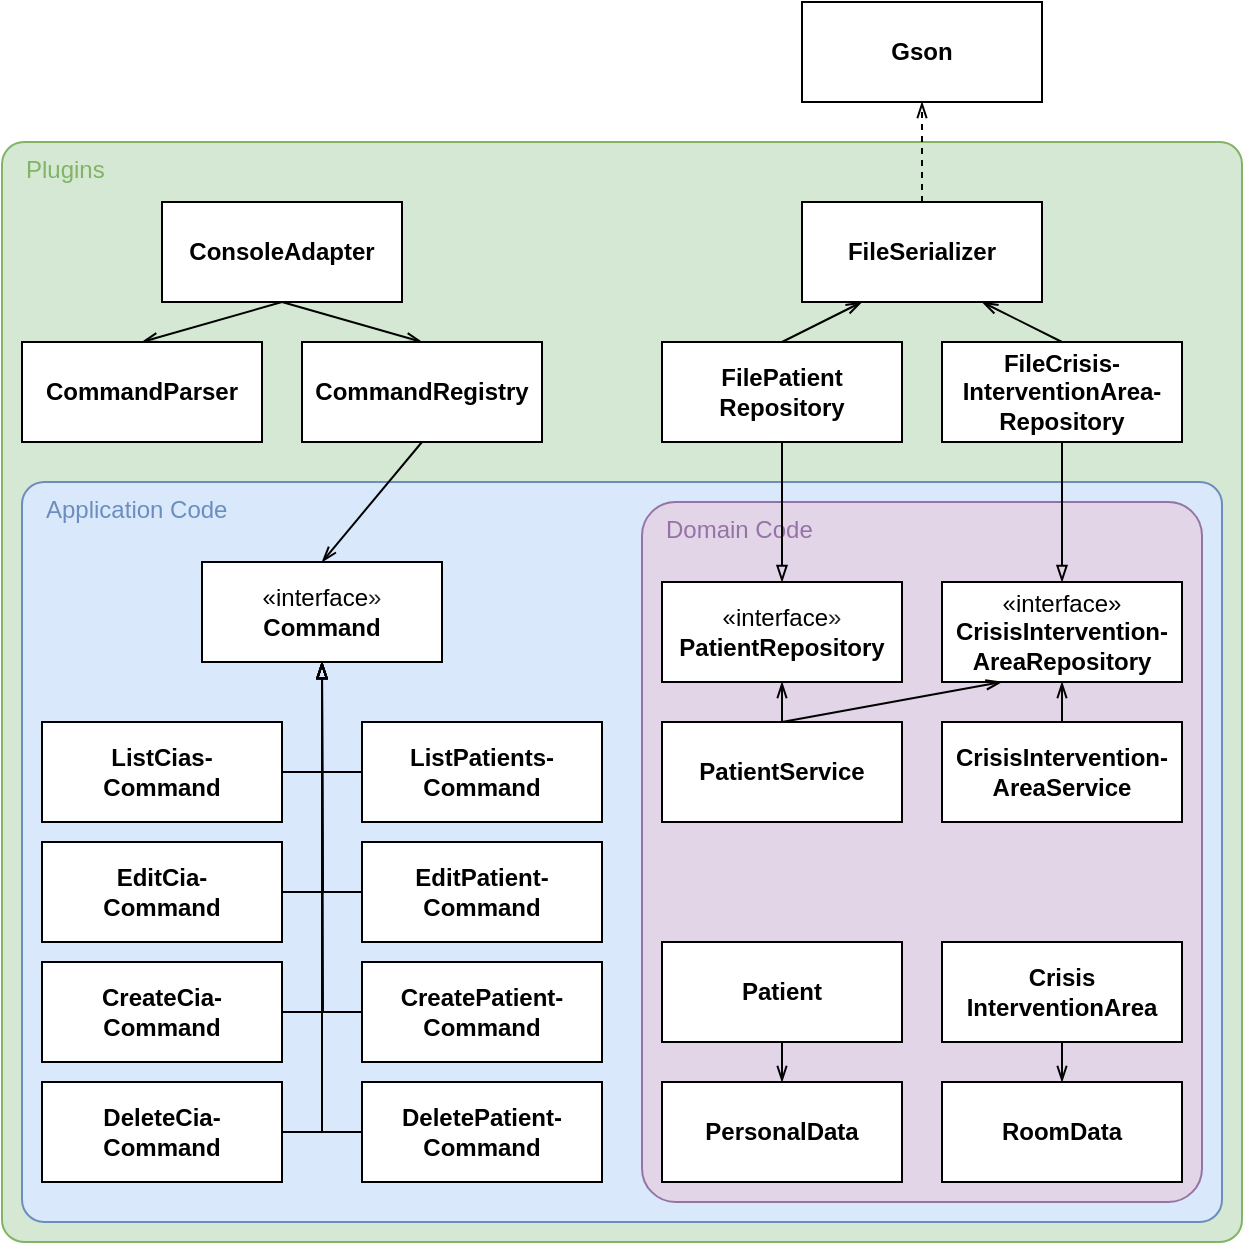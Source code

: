 <mxfile version="26.1.1">
  <diagram name="Page-1" id="HXpyyeB6FARbqLuSaLaP">
    <mxGraphModel dx="958" dy="882" grid="1" gridSize="10" guides="1" tooltips="1" connect="1" arrows="1" fold="1" page="1" pageScale="1" pageWidth="827" pageHeight="1169" math="0" shadow="0">
      <root>
        <mxCell id="0" />
        <mxCell id="1" parent="0" />
        <mxCell id="ciugVP7JTnhn2zJ3oB86-10" value="&amp;nbsp;&amp;nbsp; Plugins" style="rounded=1;whiteSpace=wrap;html=1;fillColor=#d5e8d4;strokeColor=#82B366;align=left;verticalAlign=top;fontColor=#82B366;arcSize=2;" parent="1" vertex="1">
          <mxGeometry x="190" y="600" width="620" height="550" as="geometry" />
        </mxCell>
        <mxCell id="ciugVP7JTnhn2zJ3oB86-9" value="&amp;nbsp; &amp;nbsp;Application Code" style="rounded=1;whiteSpace=wrap;html=1;fillColor=#dae8fc;strokeColor=#6c8ebf;align=left;verticalAlign=top;fontColor=#6C8EBF;arcSize=3;" parent="1" vertex="1">
          <mxGeometry x="200" y="770" width="600" height="370" as="geometry" />
        </mxCell>
        <mxCell id="ciugVP7JTnhn2zJ3oB86-8" value="&amp;nbsp; &amp;nbsp;Domain Code" style="rounded=1;whiteSpace=wrap;html=1;fillColor=#e1d5e7;strokeColor=#9673a6;align=left;verticalAlign=top;fontStyle=0;fontColor=#9673A6;arcSize=6;" parent="1" vertex="1">
          <mxGeometry x="510" y="780" width="280" height="350" as="geometry" />
        </mxCell>
        <mxCell id="ciugVP7JTnhn2zJ3oB86-12" value="PersonalData" style="rounded=0;whiteSpace=wrap;html=1;fontStyle=1" parent="1" vertex="1">
          <mxGeometry x="520" y="1070" width="120" height="50" as="geometry" />
        </mxCell>
        <mxCell id="ciugVP7JTnhn2zJ3oB86-21" style="rounded=0;orthogonalLoop=1;jettySize=auto;html=1;exitX=0.5;exitY=1;exitDx=0;exitDy=0;entryX=0.5;entryY=0;entryDx=0;entryDy=0;endArrow=openThin;endFill=0;" parent="1" source="ciugVP7JTnhn2zJ3oB86-13" target="ciugVP7JTnhn2zJ3oB86-12" edge="1">
          <mxGeometry relative="1" as="geometry" />
        </mxCell>
        <mxCell id="ciugVP7JTnhn2zJ3oB86-13" value="Patient" style="rounded=0;whiteSpace=wrap;html=1;fontStyle=1" parent="1" vertex="1">
          <mxGeometry x="520" y="1000" width="120" height="50" as="geometry" />
        </mxCell>
        <mxCell id="ciugVP7JTnhn2zJ3oB86-18" style="rounded=0;orthogonalLoop=1;jettySize=auto;html=1;exitX=0.5;exitY=1;exitDx=0;exitDy=0;entryX=0.5;entryY=0;entryDx=0;entryDy=0;endArrow=openThin;endFill=0;" parent="1" source="ciugVP7JTnhn2zJ3oB86-16" target="ciugVP7JTnhn2zJ3oB86-17" edge="1">
          <mxGeometry relative="1" as="geometry" />
        </mxCell>
        <mxCell id="ciugVP7JTnhn2zJ3oB86-16" value="Crisis&lt;div&gt;Intervention&lt;span style=&quot;background-color: transparent; color: light-dark(rgb(0, 0, 0), rgb(255, 255, 255));&quot;&gt;Area&lt;/span&gt;&lt;/div&gt;" style="rounded=0;whiteSpace=wrap;html=1;fontStyle=1" parent="1" vertex="1">
          <mxGeometry x="660" y="1000" width="120" height="50" as="geometry" />
        </mxCell>
        <mxCell id="ciugVP7JTnhn2zJ3oB86-17" value="RoomData" style="rounded=0;whiteSpace=wrap;html=1;fontStyle=1" parent="1" vertex="1">
          <mxGeometry x="660" y="1070" width="120" height="50" as="geometry" />
        </mxCell>
        <mxCell id="ciugVP7JTnhn2zJ3oB86-40" style="edgeStyle=orthogonalEdgeStyle;rounded=0;orthogonalLoop=1;jettySize=auto;html=1;exitX=0.5;exitY=1;exitDx=0;exitDy=0;entryX=0.5;entryY=0;entryDx=0;entryDy=0;endArrow=blockThin;endFill=0;" parent="1" source="ciugVP7JTnhn2zJ3oB86-32" target="ciugVP7JTnhn2zJ3oB86-22" edge="1">
          <mxGeometry relative="1" as="geometry" />
        </mxCell>
        <mxCell id="ciugVP7JTnhn2zJ3oB86-22" value="&lt;div&gt;&lt;font style=&quot;background-color: light-dark(#ffffff, var(--ge-dark-color, #121212));&quot; face=&quot;Helvetica&quot;&gt;&lt;span style=&quot;text-align: left; white-space-collapse: break-spaces;&quot;&gt;«i&lt;/span&gt;nterface&lt;span style=&quot;text-align: left; white-space-collapse: break-spaces; color: rgb(34, 34, 34);&quot;&gt;&lt;font&gt;»&lt;/font&gt;&lt;/span&gt;&lt;/font&gt;&lt;/div&gt;&lt;font&gt;&lt;b style=&quot;background-color: light-dark(#ffffff, var(--ge-dark-color, #121212));&quot;&gt;PatientRepository&lt;/b&gt;&lt;/font&gt;" style="rounded=0;whiteSpace=wrap;html=1;" parent="1" vertex="1">
          <mxGeometry x="520" y="820" width="120" height="50" as="geometry" />
        </mxCell>
        <mxCell id="ciugVP7JTnhn2zJ3oB86-37" style="edgeStyle=orthogonalEdgeStyle;rounded=0;orthogonalLoop=1;jettySize=auto;html=1;exitX=0.5;exitY=1;exitDx=0;exitDy=0;entryX=0.5;entryY=0;entryDx=0;entryDy=0;endArrow=blockThin;endFill=0;" parent="1" source="ciugVP7JTnhn2zJ3oB86-28" target="ciugVP7JTnhn2zJ3oB86-25" edge="1">
          <mxGeometry relative="1" as="geometry" />
        </mxCell>
        <mxCell id="ciugVP7JTnhn2zJ3oB86-25" value="&lt;div&gt;&lt;font style=&quot;background-color: light-dark(#ffffff, var(--ge-dark-color, #121212));&quot; face=&quot;Helvetica&quot;&gt;&lt;span style=&quot;text-align: left; white-space-collapse: break-spaces;&quot;&gt;«i&lt;/span&gt;nterface&lt;span style=&quot;text-align: left; white-space-collapse: break-spaces;&quot;&gt;&lt;font style=&quot;&quot;&gt;»&lt;/font&gt;&lt;/span&gt;&lt;/font&gt;&lt;/div&gt;&lt;font&gt;&lt;b style=&quot;background-color: light-dark(#ffffff, var(--ge-dark-color, #121212));&quot;&gt;CrisisIntervention-&lt;/b&gt;&lt;/font&gt;&lt;div&gt;&lt;font&gt;&lt;b style=&quot;background-color: light-dark(#ffffff, var(--ge-dark-color, #121212));&quot;&gt;AreaRepository&lt;/b&gt;&lt;/font&gt;&lt;/div&gt;" style="rounded=0;whiteSpace=wrap;html=1;" parent="1" vertex="1">
          <mxGeometry x="660" y="820" width="120" height="50" as="geometry" />
        </mxCell>
        <mxCell id="XktRI2O6_ttTCHs1lG7r-28" style="rounded=0;orthogonalLoop=1;jettySize=auto;html=1;exitX=0.5;exitY=1;exitDx=0;exitDy=0;entryX=0.5;entryY=0;entryDx=0;entryDy=0;endArrow=openThin;endFill=0;" parent="1" source="ciugVP7JTnhn2zJ3oB86-27" target="XktRI2O6_ttTCHs1lG7r-26" edge="1">
          <mxGeometry relative="1" as="geometry" />
        </mxCell>
        <mxCell id="XktRI2O6_ttTCHs1lG7r-29" style="rounded=0;orthogonalLoop=1;jettySize=auto;html=1;exitX=0.5;exitY=1;exitDx=0;exitDy=0;entryX=0.5;entryY=0;entryDx=0;entryDy=0;endArrow=openThin;endFill=0;" parent="1" source="ciugVP7JTnhn2zJ3oB86-27" target="XktRI2O6_ttTCHs1lG7r-25" edge="1">
          <mxGeometry relative="1" as="geometry" />
        </mxCell>
        <mxCell id="ciugVP7JTnhn2zJ3oB86-27" value="&lt;b&gt;ConsoleAdapter&lt;/b&gt;" style="rounded=0;whiteSpace=wrap;html=1;" parent="1" vertex="1">
          <mxGeometry x="270" y="630" width="120" height="50" as="geometry" />
        </mxCell>
        <mxCell id="ciugVP7JTnhn2zJ3oB86-41" style="rounded=0;orthogonalLoop=1;jettySize=auto;html=1;exitX=0.5;exitY=0;exitDx=0;exitDy=0;entryX=0.75;entryY=1;entryDx=0;entryDy=0;endArrow=openThin;endFill=0;" parent="1" source="ciugVP7JTnhn2zJ3oB86-28" target="ciugVP7JTnhn2zJ3oB86-34" edge="1">
          <mxGeometry relative="1" as="geometry" />
        </mxCell>
        <mxCell id="ciugVP7JTnhn2zJ3oB86-28" value="&lt;div&gt;&lt;b style=&quot;color: light-dark(rgb(0, 0, 0), rgb(255, 255, 255)); background-color: light-dark(#ffffff, var(--ge-dark-color, #121212));&quot;&gt;FileCrisis-&lt;/b&gt;&lt;/div&gt;&lt;div&gt;&lt;b style=&quot;color: light-dark(rgb(0, 0, 0), rgb(255, 255, 255)); background-color: light-dark(#ffffff, var(--ge-dark-color, #121212));&quot;&gt;Intervention&lt;/b&gt;&lt;b style=&quot;color: light-dark(rgb(0, 0, 0), rgb(255, 255, 255)); background-color: light-dark(#ffffff, var(--ge-dark-color, #121212));&quot;&gt;Area-&lt;/b&gt;&lt;/div&gt;&lt;div&gt;&lt;b style=&quot;color: light-dark(rgb(0, 0, 0), rgb(255, 255, 255)); background-color: light-dark(#ffffff, var(--ge-dark-color, #121212));&quot;&gt;Repository&lt;/b&gt;&lt;/div&gt;" style="rounded=0;whiteSpace=wrap;html=1;" parent="1" vertex="1">
          <mxGeometry x="660" y="700" width="120" height="50" as="geometry" />
        </mxCell>
        <mxCell id="ciugVP7JTnhn2zJ3oB86-44" style="rounded=0;orthogonalLoop=1;jettySize=auto;html=1;exitX=0.5;exitY=0;exitDx=0;exitDy=0;entryX=0.25;entryY=1;entryDx=0;entryDy=0;endArrow=openThin;endFill=0;" parent="1" source="ciugVP7JTnhn2zJ3oB86-32" target="ciugVP7JTnhn2zJ3oB86-34" edge="1">
          <mxGeometry relative="1" as="geometry" />
        </mxCell>
        <mxCell id="ciugVP7JTnhn2zJ3oB86-32" value="&lt;div&gt;&lt;span style=&quot;background-color: rgb(255, 255, 255);&quot;&gt;&lt;b&gt;FilePatient&lt;/b&gt;&lt;/span&gt;&lt;/div&gt;&lt;div&gt;&lt;span style=&quot;background-color: rgb(255, 255, 255);&quot;&gt;&lt;b&gt;Repository&lt;/b&gt;&lt;/span&gt;&lt;/div&gt;" style="rounded=0;whiteSpace=wrap;html=1;" parent="1" vertex="1">
          <mxGeometry x="520" y="700" width="120" height="50" as="geometry" />
        </mxCell>
        <mxCell id="ciugVP7JTnhn2zJ3oB86-36" style="edgeStyle=orthogonalEdgeStyle;rounded=0;orthogonalLoop=1;jettySize=auto;html=1;exitX=0.5;exitY=0;exitDx=0;exitDy=0;entryX=0.5;entryY=1;entryDx=0;entryDy=0;endArrow=openThin;endFill=0;dashed=1;" parent="1" source="ciugVP7JTnhn2zJ3oB86-34" target="ciugVP7JTnhn2zJ3oB86-35" edge="1">
          <mxGeometry relative="1" as="geometry" />
        </mxCell>
        <mxCell id="ciugVP7JTnhn2zJ3oB86-34" value="&lt;b&gt;FileSerializer&lt;/b&gt;" style="rounded=0;whiteSpace=wrap;html=1;" parent="1" vertex="1">
          <mxGeometry x="590" y="630" width="120" height="50" as="geometry" />
        </mxCell>
        <mxCell id="ciugVP7JTnhn2zJ3oB86-35" value="&lt;b&gt;Gson&lt;/b&gt;" style="rounded=0;whiteSpace=wrap;html=1;" parent="1" vertex="1">
          <mxGeometry x="590" y="530" width="120" height="50" as="geometry" />
        </mxCell>
        <mxCell id="XktRI2O6_ttTCHs1lG7r-4" style="edgeStyle=orthogonalEdgeStyle;rounded=0;orthogonalLoop=1;jettySize=auto;html=1;exitX=0.5;exitY=0;exitDx=0;exitDy=0;entryX=0.5;entryY=1;entryDx=0;entryDy=0;endArrow=openThin;endFill=0;" parent="1" source="XktRI2O6_ttTCHs1lG7r-1" target="ciugVP7JTnhn2zJ3oB86-22" edge="1">
          <mxGeometry relative="1" as="geometry" />
        </mxCell>
        <mxCell id="XktRI2O6_ttTCHs1lG7r-5" style="rounded=0;orthogonalLoop=1;jettySize=auto;html=1;exitX=0.5;exitY=0;exitDx=0;exitDy=0;endArrow=openThin;endFill=0;entryX=0.25;entryY=1;entryDx=0;entryDy=0;" parent="1" source="XktRI2O6_ttTCHs1lG7r-1" target="ciugVP7JTnhn2zJ3oB86-25" edge="1">
          <mxGeometry relative="1" as="geometry">
            <mxPoint x="720" y="870" as="targetPoint" />
          </mxGeometry>
        </mxCell>
        <mxCell id="XktRI2O6_ttTCHs1lG7r-1" value="PatientService" style="rounded=0;whiteSpace=wrap;html=1;fontStyle=1" parent="1" vertex="1">
          <mxGeometry x="520" y="890" width="120" height="50" as="geometry" />
        </mxCell>
        <mxCell id="XktRI2O6_ttTCHs1lG7r-3" style="edgeStyle=orthogonalEdgeStyle;rounded=0;orthogonalLoop=1;jettySize=auto;html=1;exitX=0.5;exitY=0;exitDx=0;exitDy=0;entryX=0.5;entryY=1;entryDx=0;entryDy=0;endArrow=openThin;endFill=0;" parent="1" source="XktRI2O6_ttTCHs1lG7r-2" target="ciugVP7JTnhn2zJ3oB86-25" edge="1">
          <mxGeometry relative="1" as="geometry" />
        </mxCell>
        <mxCell id="XktRI2O6_ttTCHs1lG7r-2" value="CrisisIntervention-&lt;div&gt;AreaService&lt;/div&gt;" style="rounded=0;whiteSpace=wrap;html=1;fontStyle=1" parent="1" vertex="1">
          <mxGeometry x="660" y="890" width="120" height="50" as="geometry" />
        </mxCell>
        <mxCell id="XktRI2O6_ttTCHs1lG7r-22" style="edgeStyle=orthogonalEdgeStyle;rounded=0;orthogonalLoop=1;jettySize=auto;html=1;exitX=1;exitY=0.5;exitDx=0;exitDy=0;endArrow=blockThin;endFill=0;" parent="1" source="XktRI2O6_ttTCHs1lG7r-6" edge="1">
          <mxGeometry relative="1" as="geometry">
            <mxPoint x="350" y="860" as="targetPoint" />
          </mxGeometry>
        </mxCell>
        <mxCell id="XktRI2O6_ttTCHs1lG7r-6" value="CreateCia-Command" style="rounded=0;whiteSpace=wrap;html=1;fontStyle=1" parent="1" vertex="1">
          <mxGeometry x="210" y="1010" width="120" height="50" as="geometry" />
        </mxCell>
        <mxCell id="XktRI2O6_ttTCHs1lG7r-21" style="edgeStyle=orthogonalEdgeStyle;rounded=0;orthogonalLoop=1;jettySize=auto;html=1;exitX=0;exitY=0.5;exitDx=0;exitDy=0;entryX=0.5;entryY=1;entryDx=0;entryDy=0;endArrow=blockThin;endFill=0;" parent="1" source="XktRI2O6_ttTCHs1lG7r-7" target="XktRI2O6_ttTCHs1lG7r-16" edge="1">
          <mxGeometry relative="1" as="geometry" />
        </mxCell>
        <mxCell id="XktRI2O6_ttTCHs1lG7r-7" value="CreatePatient-&lt;div&gt;Command&lt;/div&gt;" style="rounded=0;whiteSpace=wrap;html=1;fontStyle=1" parent="1" vertex="1">
          <mxGeometry x="370" y="1010" width="120" height="50" as="geometry" />
        </mxCell>
        <mxCell id="XktRI2O6_ttTCHs1lG7r-23" style="edgeStyle=orthogonalEdgeStyle;rounded=0;orthogonalLoop=1;jettySize=auto;html=1;exitX=1;exitY=0.5;exitDx=0;exitDy=0;entryX=0.5;entryY=1;entryDx=0;entryDy=0;endArrow=blockThin;endFill=0;" parent="1" source="XktRI2O6_ttTCHs1lG7r-8" target="XktRI2O6_ttTCHs1lG7r-16" edge="1">
          <mxGeometry relative="1" as="geometry" />
        </mxCell>
        <mxCell id="XktRI2O6_ttTCHs1lG7r-8" value="DeleteCia-&lt;div&gt;Command&lt;/div&gt;" style="rounded=0;whiteSpace=wrap;html=1;fontStyle=1" parent="1" vertex="1">
          <mxGeometry x="210" y="1070" width="120" height="50" as="geometry" />
        </mxCell>
        <mxCell id="XktRI2O6_ttTCHs1lG7r-24" style="edgeStyle=orthogonalEdgeStyle;rounded=0;orthogonalLoop=1;jettySize=auto;html=1;exitX=0;exitY=0.5;exitDx=0;exitDy=0;endArrow=blockThin;endFill=0;" parent="1" source="XktRI2O6_ttTCHs1lG7r-9" edge="1">
          <mxGeometry relative="1" as="geometry">
            <mxPoint x="350" y="860" as="targetPoint" />
          </mxGeometry>
        </mxCell>
        <mxCell id="XktRI2O6_ttTCHs1lG7r-9" value="DeletePatient-&lt;div&gt;Command&lt;/div&gt;" style="rounded=0;whiteSpace=wrap;html=1;fontStyle=1" parent="1" vertex="1">
          <mxGeometry x="370" y="1070" width="120" height="50" as="geometry" />
        </mxCell>
        <mxCell id="XktRI2O6_ttTCHs1lG7r-19" style="edgeStyle=orthogonalEdgeStyle;rounded=0;orthogonalLoop=1;jettySize=auto;html=1;exitX=0;exitY=0.5;exitDx=0;exitDy=0;endArrow=blockThin;endFill=0;" parent="1" source="XktRI2O6_ttTCHs1lG7r-12" edge="1">
          <mxGeometry relative="1" as="geometry">
            <mxPoint x="350" y="860" as="targetPoint" />
          </mxGeometry>
        </mxCell>
        <mxCell id="XktRI2O6_ttTCHs1lG7r-12" value="EditPatient-&lt;div&gt;Command&lt;/div&gt;" style="rounded=0;whiteSpace=wrap;html=1;fontStyle=1" parent="1" vertex="1">
          <mxGeometry x="370" y="950" width="120" height="50" as="geometry" />
        </mxCell>
        <mxCell id="XktRI2O6_ttTCHs1lG7r-17" style="edgeStyle=orthogonalEdgeStyle;rounded=0;orthogonalLoop=1;jettySize=auto;html=1;exitX=0;exitY=0.5;exitDx=0;exitDy=0;entryX=0.5;entryY=1;entryDx=0;entryDy=0;endArrow=blockThin;endFill=0;" parent="1" source="XktRI2O6_ttTCHs1lG7r-13" target="XktRI2O6_ttTCHs1lG7r-16" edge="1">
          <mxGeometry relative="1" as="geometry" />
        </mxCell>
        <mxCell id="XktRI2O6_ttTCHs1lG7r-13" value="ListPatients-&lt;div&gt;Command&lt;/div&gt;" style="rounded=0;whiteSpace=wrap;html=1;fontStyle=1" parent="1" vertex="1">
          <mxGeometry x="370" y="890" width="120" height="50" as="geometry" />
        </mxCell>
        <mxCell id="XktRI2O6_ttTCHs1lG7r-20" style="edgeStyle=orthogonalEdgeStyle;rounded=0;orthogonalLoop=1;jettySize=auto;html=1;exitX=1;exitY=0.5;exitDx=0;exitDy=0;endArrow=blockThin;endFill=0;" parent="1" source="XktRI2O6_ttTCHs1lG7r-14" edge="1">
          <mxGeometry relative="1" as="geometry">
            <mxPoint x="350" y="860" as="targetPoint" />
          </mxGeometry>
        </mxCell>
        <mxCell id="XktRI2O6_ttTCHs1lG7r-14" value="EditCia-&lt;div&gt;Command&lt;/div&gt;" style="rounded=0;whiteSpace=wrap;html=1;fontStyle=1" parent="1" vertex="1">
          <mxGeometry x="210" y="950" width="120" height="50" as="geometry" />
        </mxCell>
        <mxCell id="XktRI2O6_ttTCHs1lG7r-18" style="edgeStyle=orthogonalEdgeStyle;rounded=0;orthogonalLoop=1;jettySize=auto;html=1;exitX=1;exitY=0.5;exitDx=0;exitDy=0;entryX=0.5;entryY=1;entryDx=0;entryDy=0;endArrow=blockThin;endFill=0;" parent="1" source="XktRI2O6_ttTCHs1lG7r-15" target="XktRI2O6_ttTCHs1lG7r-16" edge="1">
          <mxGeometry relative="1" as="geometry" />
        </mxCell>
        <mxCell id="XktRI2O6_ttTCHs1lG7r-15" value="ListCias-&lt;div&gt;Command&lt;/div&gt;" style="rounded=0;whiteSpace=wrap;html=1;fontStyle=1" parent="1" vertex="1">
          <mxGeometry x="210" y="890" width="120" height="50" as="geometry" />
        </mxCell>
        <mxCell id="XktRI2O6_ttTCHs1lG7r-16" value="&lt;div&gt;&lt;font style=&quot;background-color: light-dark(#ffffff, var(--ge-dark-color, #121212));&quot; face=&quot;Helvetica&quot;&gt;&lt;span style=&quot;text-align: left; white-space-collapse: break-spaces;&quot;&gt;«i&lt;/span&gt;nterface&lt;span style=&quot;text-align: left; white-space-collapse: break-spaces; color: rgb(34, 34, 34);&quot;&gt;&lt;font&gt;»&lt;/font&gt;&lt;/span&gt;&lt;/font&gt;&lt;/div&gt;&lt;font&gt;&lt;b style=&quot;background-color: light-dark(#ffffff, var(--ge-dark-color, #121212));&quot;&gt;Command&lt;/b&gt;&lt;/font&gt;" style="rounded=0;whiteSpace=wrap;html=1;" parent="1" vertex="1">
          <mxGeometry x="290" y="810" width="120" height="50" as="geometry" />
        </mxCell>
        <mxCell id="XktRI2O6_ttTCHs1lG7r-25" value="&lt;b&gt;CommandParser&lt;/b&gt;" style="rounded=0;whiteSpace=wrap;html=1;" parent="1" vertex="1">
          <mxGeometry x="200" y="700" width="120" height="50" as="geometry" />
        </mxCell>
        <mxCell id="XktRI2O6_ttTCHs1lG7r-27" style="rounded=0;orthogonalLoop=1;jettySize=auto;html=1;exitX=0.5;exitY=1;exitDx=0;exitDy=0;entryX=0.5;entryY=0;entryDx=0;entryDy=0;endArrow=openThin;endFill=0;" parent="1" source="XktRI2O6_ttTCHs1lG7r-26" target="XktRI2O6_ttTCHs1lG7r-16" edge="1">
          <mxGeometry relative="1" as="geometry" />
        </mxCell>
        <mxCell id="XktRI2O6_ttTCHs1lG7r-26" value="&lt;b&gt;CommandRegistry&lt;/b&gt;" style="rounded=0;whiteSpace=wrap;html=1;" parent="1" vertex="1">
          <mxGeometry x="340" y="700" width="120" height="50" as="geometry" />
        </mxCell>
      </root>
    </mxGraphModel>
  </diagram>
</mxfile>
